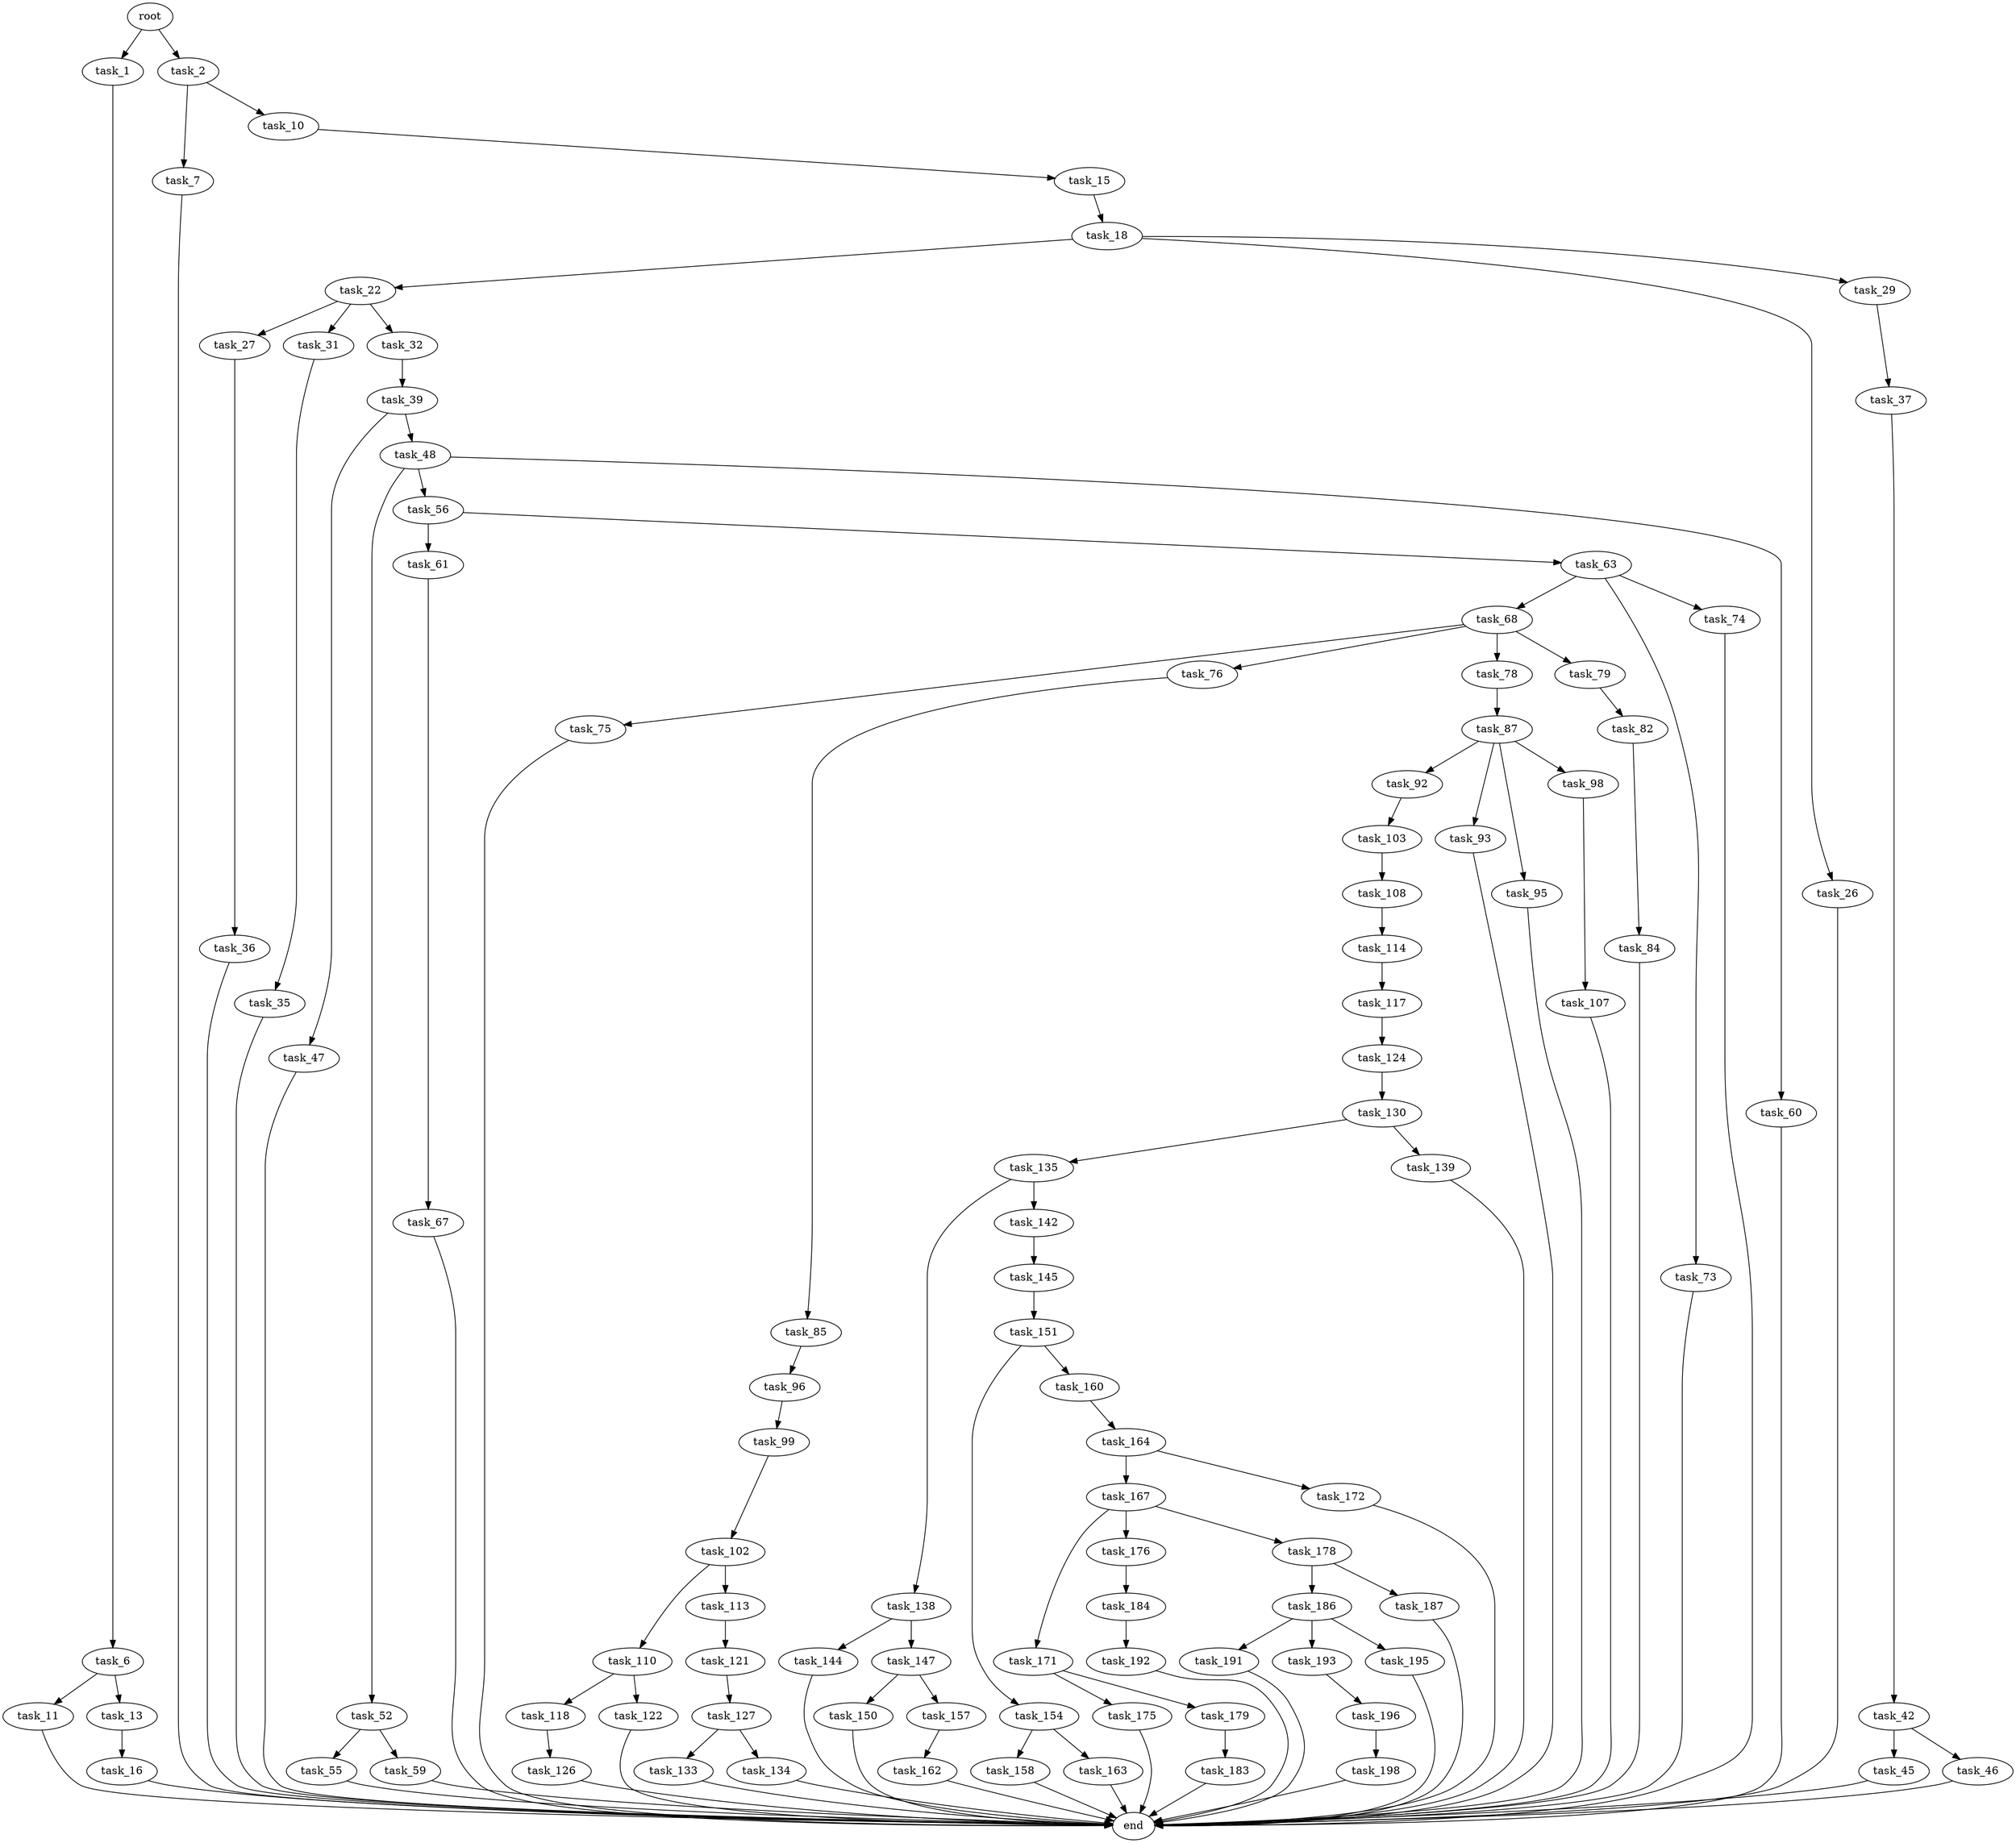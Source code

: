 digraph G {
  root [size="0.000000"];
  task_1 [size="29091072449.000000"];
  task_2 [size="59220086096.000000"];
  task_6 [size="39607949423.000000"];
  task_7 [size="24029215245.000000"];
  task_10 [size="68719476736.000000"];
  task_11 [size="28991029248.000000"];
  task_13 [size="450983173967.000000"];
  task_15 [size="7374121133.000000"];
  task_16 [size="68719476736.000000"];
  task_18 [size="380462240015.000000"];
  task_22 [size="1133303139113.000000"];
  task_26 [size="175214458959.000000"];
  task_27 [size="1311684531976.000000"];
  task_29 [size="12759774413.000000"];
  task_31 [size="4525453072.000000"];
  task_32 [size="53019251854.000000"];
  task_35 [size="5017505511.000000"];
  task_36 [size="15613568716.000000"];
  task_37 [size="7602137680.000000"];
  task_39 [size="33451189258.000000"];
  task_42 [size="32751713140.000000"];
  task_45 [size="11550783247.000000"];
  task_46 [size="4732225316.000000"];
  task_47 [size="1073741824000.000000"];
  task_48 [size="9723676877.000000"];
  task_52 [size="158645937809.000000"];
  task_55 [size="473667455547.000000"];
  task_56 [size="617231798730.000000"];
  task_59 [size="134217728000.000000"];
  task_60 [size="2243654845.000000"];
  task_61 [size="124400607791.000000"];
  task_63 [size="549755813888.000000"];
  task_67 [size="126584937420.000000"];
  task_68 [size="476304568.000000"];
  task_73 [size="4325868236.000000"];
  task_74 [size="27384737937.000000"];
  task_75 [size="68719476736.000000"];
  task_76 [size="68719476736.000000"];
  task_78 [size="8589934592.000000"];
  task_79 [size="68719476736.000000"];
  task_82 [size="70960277124.000000"];
  task_84 [size="74851759312.000000"];
  task_85 [size="66127925441.000000"];
  task_87 [size="14471222383.000000"];
  task_92 [size="37949966387.000000"];
  task_93 [size="12339879669.000000"];
  task_95 [size="1854506054.000000"];
  task_96 [size="1587149481.000000"];
  task_98 [size="11335748097.000000"];
  task_99 [size="748962148409.000000"];
  task_102 [size="51486996355.000000"];
  task_103 [size="15218793022.000000"];
  task_107 [size="199970926850.000000"];
  task_108 [size="942474897.000000"];
  task_110 [size="209670507102.000000"];
  task_113 [size="407136109618.000000"];
  task_114 [size="290551211213.000000"];
  task_117 [size="134217728000.000000"];
  task_118 [size="28991029248.000000"];
  task_121 [size="8589934592.000000"];
  task_122 [size="231928233984.000000"];
  task_124 [size="782757789696.000000"];
  task_126 [size="782757789696.000000"];
  task_127 [size="23299028488.000000"];
  task_130 [size="10477040043.000000"];
  task_133 [size="782757789696.000000"];
  task_134 [size="655546244164.000000"];
  task_135 [size="1073741824000.000000"];
  task_138 [size="368293445632.000000"];
  task_139 [size="1073741824000.000000"];
  task_142 [size="27171414844.000000"];
  task_144 [size="1401554829422.000000"];
  task_145 [size="10126404098.000000"];
  task_147 [size="28991029248.000000"];
  task_150 [size="549755813888.000000"];
  task_151 [size="1073741824000.000000"];
  task_154 [size="200766481537.000000"];
  task_157 [size="231928233984.000000"];
  task_158 [size="2258653212.000000"];
  task_160 [size="10068438802.000000"];
  task_162 [size="1624383788.000000"];
  task_163 [size="53051341650.000000"];
  task_164 [size="29316077252.000000"];
  task_167 [size="368293445632.000000"];
  task_171 [size="1700041828.000000"];
  task_172 [size="331956331094.000000"];
  task_175 [size="30879117569.000000"];
  task_176 [size="298567775927.000000"];
  task_178 [size="373104154649.000000"];
  task_179 [size="356287272906.000000"];
  task_183 [size="505517722570.000000"];
  task_184 [size="1274938753.000000"];
  task_186 [size="1400706395.000000"];
  task_187 [size="368293445632.000000"];
  task_191 [size="6277467894.000000"];
  task_192 [size="109504391315.000000"];
  task_193 [size="485588413.000000"];
  task_195 [size="68719476736.000000"];
  task_196 [size="29352434110.000000"];
  task_198 [size="134217728000.000000"];
  end [size="0.000000"];

  root -> task_1 [size="1.000000"];
  root -> task_2 [size="1.000000"];
  task_1 -> task_6 [size="536870912.000000"];
  task_2 -> task_7 [size="134217728.000000"];
  task_2 -> task_10 [size="134217728.000000"];
  task_6 -> task_11 [size="75497472.000000"];
  task_6 -> task_13 [size="75497472.000000"];
  task_7 -> end [size="1.000000"];
  task_10 -> task_15 [size="134217728.000000"];
  task_11 -> end [size="1.000000"];
  task_13 -> task_16 [size="411041792.000000"];
  task_15 -> task_18 [size="209715200.000000"];
  task_16 -> end [size="1.000000"];
  task_18 -> task_22 [size="411041792.000000"];
  task_18 -> task_26 [size="411041792.000000"];
  task_18 -> task_29 [size="411041792.000000"];
  task_22 -> task_27 [size="679477248.000000"];
  task_22 -> task_31 [size="679477248.000000"];
  task_22 -> task_32 [size="679477248.000000"];
  task_26 -> end [size="1.000000"];
  task_27 -> task_36 [size="838860800.000000"];
  task_29 -> task_37 [size="209715200.000000"];
  task_31 -> task_35 [size="75497472.000000"];
  task_32 -> task_39 [size="838860800.000000"];
  task_35 -> end [size="1.000000"];
  task_36 -> end [size="1.000000"];
  task_37 -> task_42 [size="134217728.000000"];
  task_39 -> task_47 [size="679477248.000000"];
  task_39 -> task_48 [size="679477248.000000"];
  task_42 -> task_45 [size="679477248.000000"];
  task_42 -> task_46 [size="679477248.000000"];
  task_45 -> end [size="1.000000"];
  task_46 -> end [size="1.000000"];
  task_47 -> end [size="1.000000"];
  task_48 -> task_52 [size="411041792.000000"];
  task_48 -> task_56 [size="411041792.000000"];
  task_48 -> task_60 [size="411041792.000000"];
  task_52 -> task_55 [size="209715200.000000"];
  task_52 -> task_59 [size="209715200.000000"];
  task_55 -> end [size="1.000000"];
  task_56 -> task_61 [size="536870912.000000"];
  task_56 -> task_63 [size="536870912.000000"];
  task_59 -> end [size="1.000000"];
  task_60 -> end [size="1.000000"];
  task_61 -> task_67 [size="209715200.000000"];
  task_63 -> task_68 [size="536870912.000000"];
  task_63 -> task_73 [size="536870912.000000"];
  task_63 -> task_74 [size="536870912.000000"];
  task_67 -> end [size="1.000000"];
  task_68 -> task_75 [size="33554432.000000"];
  task_68 -> task_76 [size="33554432.000000"];
  task_68 -> task_78 [size="33554432.000000"];
  task_68 -> task_79 [size="33554432.000000"];
  task_73 -> end [size="1.000000"];
  task_74 -> end [size="1.000000"];
  task_75 -> end [size="1.000000"];
  task_76 -> task_85 [size="134217728.000000"];
  task_78 -> task_87 [size="33554432.000000"];
  task_79 -> task_82 [size="134217728.000000"];
  task_82 -> task_84 [size="75497472.000000"];
  task_84 -> end [size="1.000000"];
  task_85 -> task_96 [size="75497472.000000"];
  task_87 -> task_92 [size="838860800.000000"];
  task_87 -> task_93 [size="838860800.000000"];
  task_87 -> task_95 [size="838860800.000000"];
  task_87 -> task_98 [size="838860800.000000"];
  task_92 -> task_103 [size="33554432.000000"];
  task_93 -> end [size="1.000000"];
  task_95 -> end [size="1.000000"];
  task_96 -> task_99 [size="33554432.000000"];
  task_98 -> task_107 [size="679477248.000000"];
  task_99 -> task_102 [size="679477248.000000"];
  task_102 -> task_110 [size="209715200.000000"];
  task_102 -> task_113 [size="209715200.000000"];
  task_103 -> task_108 [size="301989888.000000"];
  task_107 -> end [size="1.000000"];
  task_108 -> task_114 [size="33554432.000000"];
  task_110 -> task_118 [size="209715200.000000"];
  task_110 -> task_122 [size="209715200.000000"];
  task_113 -> task_121 [size="301989888.000000"];
  task_114 -> task_117 [size="301989888.000000"];
  task_117 -> task_124 [size="209715200.000000"];
  task_118 -> task_126 [size="75497472.000000"];
  task_121 -> task_127 [size="33554432.000000"];
  task_122 -> end [size="1.000000"];
  task_124 -> task_130 [size="679477248.000000"];
  task_126 -> end [size="1.000000"];
  task_127 -> task_133 [size="411041792.000000"];
  task_127 -> task_134 [size="411041792.000000"];
  task_130 -> task_135 [size="679477248.000000"];
  task_130 -> task_139 [size="679477248.000000"];
  task_133 -> end [size="1.000000"];
  task_134 -> end [size="1.000000"];
  task_135 -> task_138 [size="838860800.000000"];
  task_135 -> task_142 [size="838860800.000000"];
  task_138 -> task_144 [size="411041792.000000"];
  task_138 -> task_147 [size="411041792.000000"];
  task_139 -> end [size="1.000000"];
  task_142 -> task_145 [size="75497472.000000"];
  task_144 -> end [size="1.000000"];
  task_145 -> task_151 [size="209715200.000000"];
  task_147 -> task_150 [size="75497472.000000"];
  task_147 -> task_157 [size="75497472.000000"];
  task_150 -> end [size="1.000000"];
  task_151 -> task_154 [size="838860800.000000"];
  task_151 -> task_160 [size="838860800.000000"];
  task_154 -> task_158 [size="134217728.000000"];
  task_154 -> task_163 [size="134217728.000000"];
  task_157 -> task_162 [size="301989888.000000"];
  task_158 -> end [size="1.000000"];
  task_160 -> task_164 [size="411041792.000000"];
  task_162 -> end [size="1.000000"];
  task_163 -> end [size="1.000000"];
  task_164 -> task_167 [size="33554432.000000"];
  task_164 -> task_172 [size="33554432.000000"];
  task_167 -> task_171 [size="411041792.000000"];
  task_167 -> task_176 [size="411041792.000000"];
  task_167 -> task_178 [size="411041792.000000"];
  task_171 -> task_175 [size="33554432.000000"];
  task_171 -> task_179 [size="33554432.000000"];
  task_172 -> end [size="1.000000"];
  task_175 -> end [size="1.000000"];
  task_176 -> task_184 [size="838860800.000000"];
  task_178 -> task_186 [size="679477248.000000"];
  task_178 -> task_187 [size="679477248.000000"];
  task_179 -> task_183 [size="301989888.000000"];
  task_183 -> end [size="1.000000"];
  task_184 -> task_192 [size="75497472.000000"];
  task_186 -> task_191 [size="33554432.000000"];
  task_186 -> task_193 [size="33554432.000000"];
  task_186 -> task_195 [size="33554432.000000"];
  task_187 -> end [size="1.000000"];
  task_191 -> end [size="1.000000"];
  task_192 -> end [size="1.000000"];
  task_193 -> task_196 [size="33554432.000000"];
  task_195 -> end [size="1.000000"];
  task_196 -> task_198 [size="838860800.000000"];
  task_198 -> end [size="1.000000"];
}
